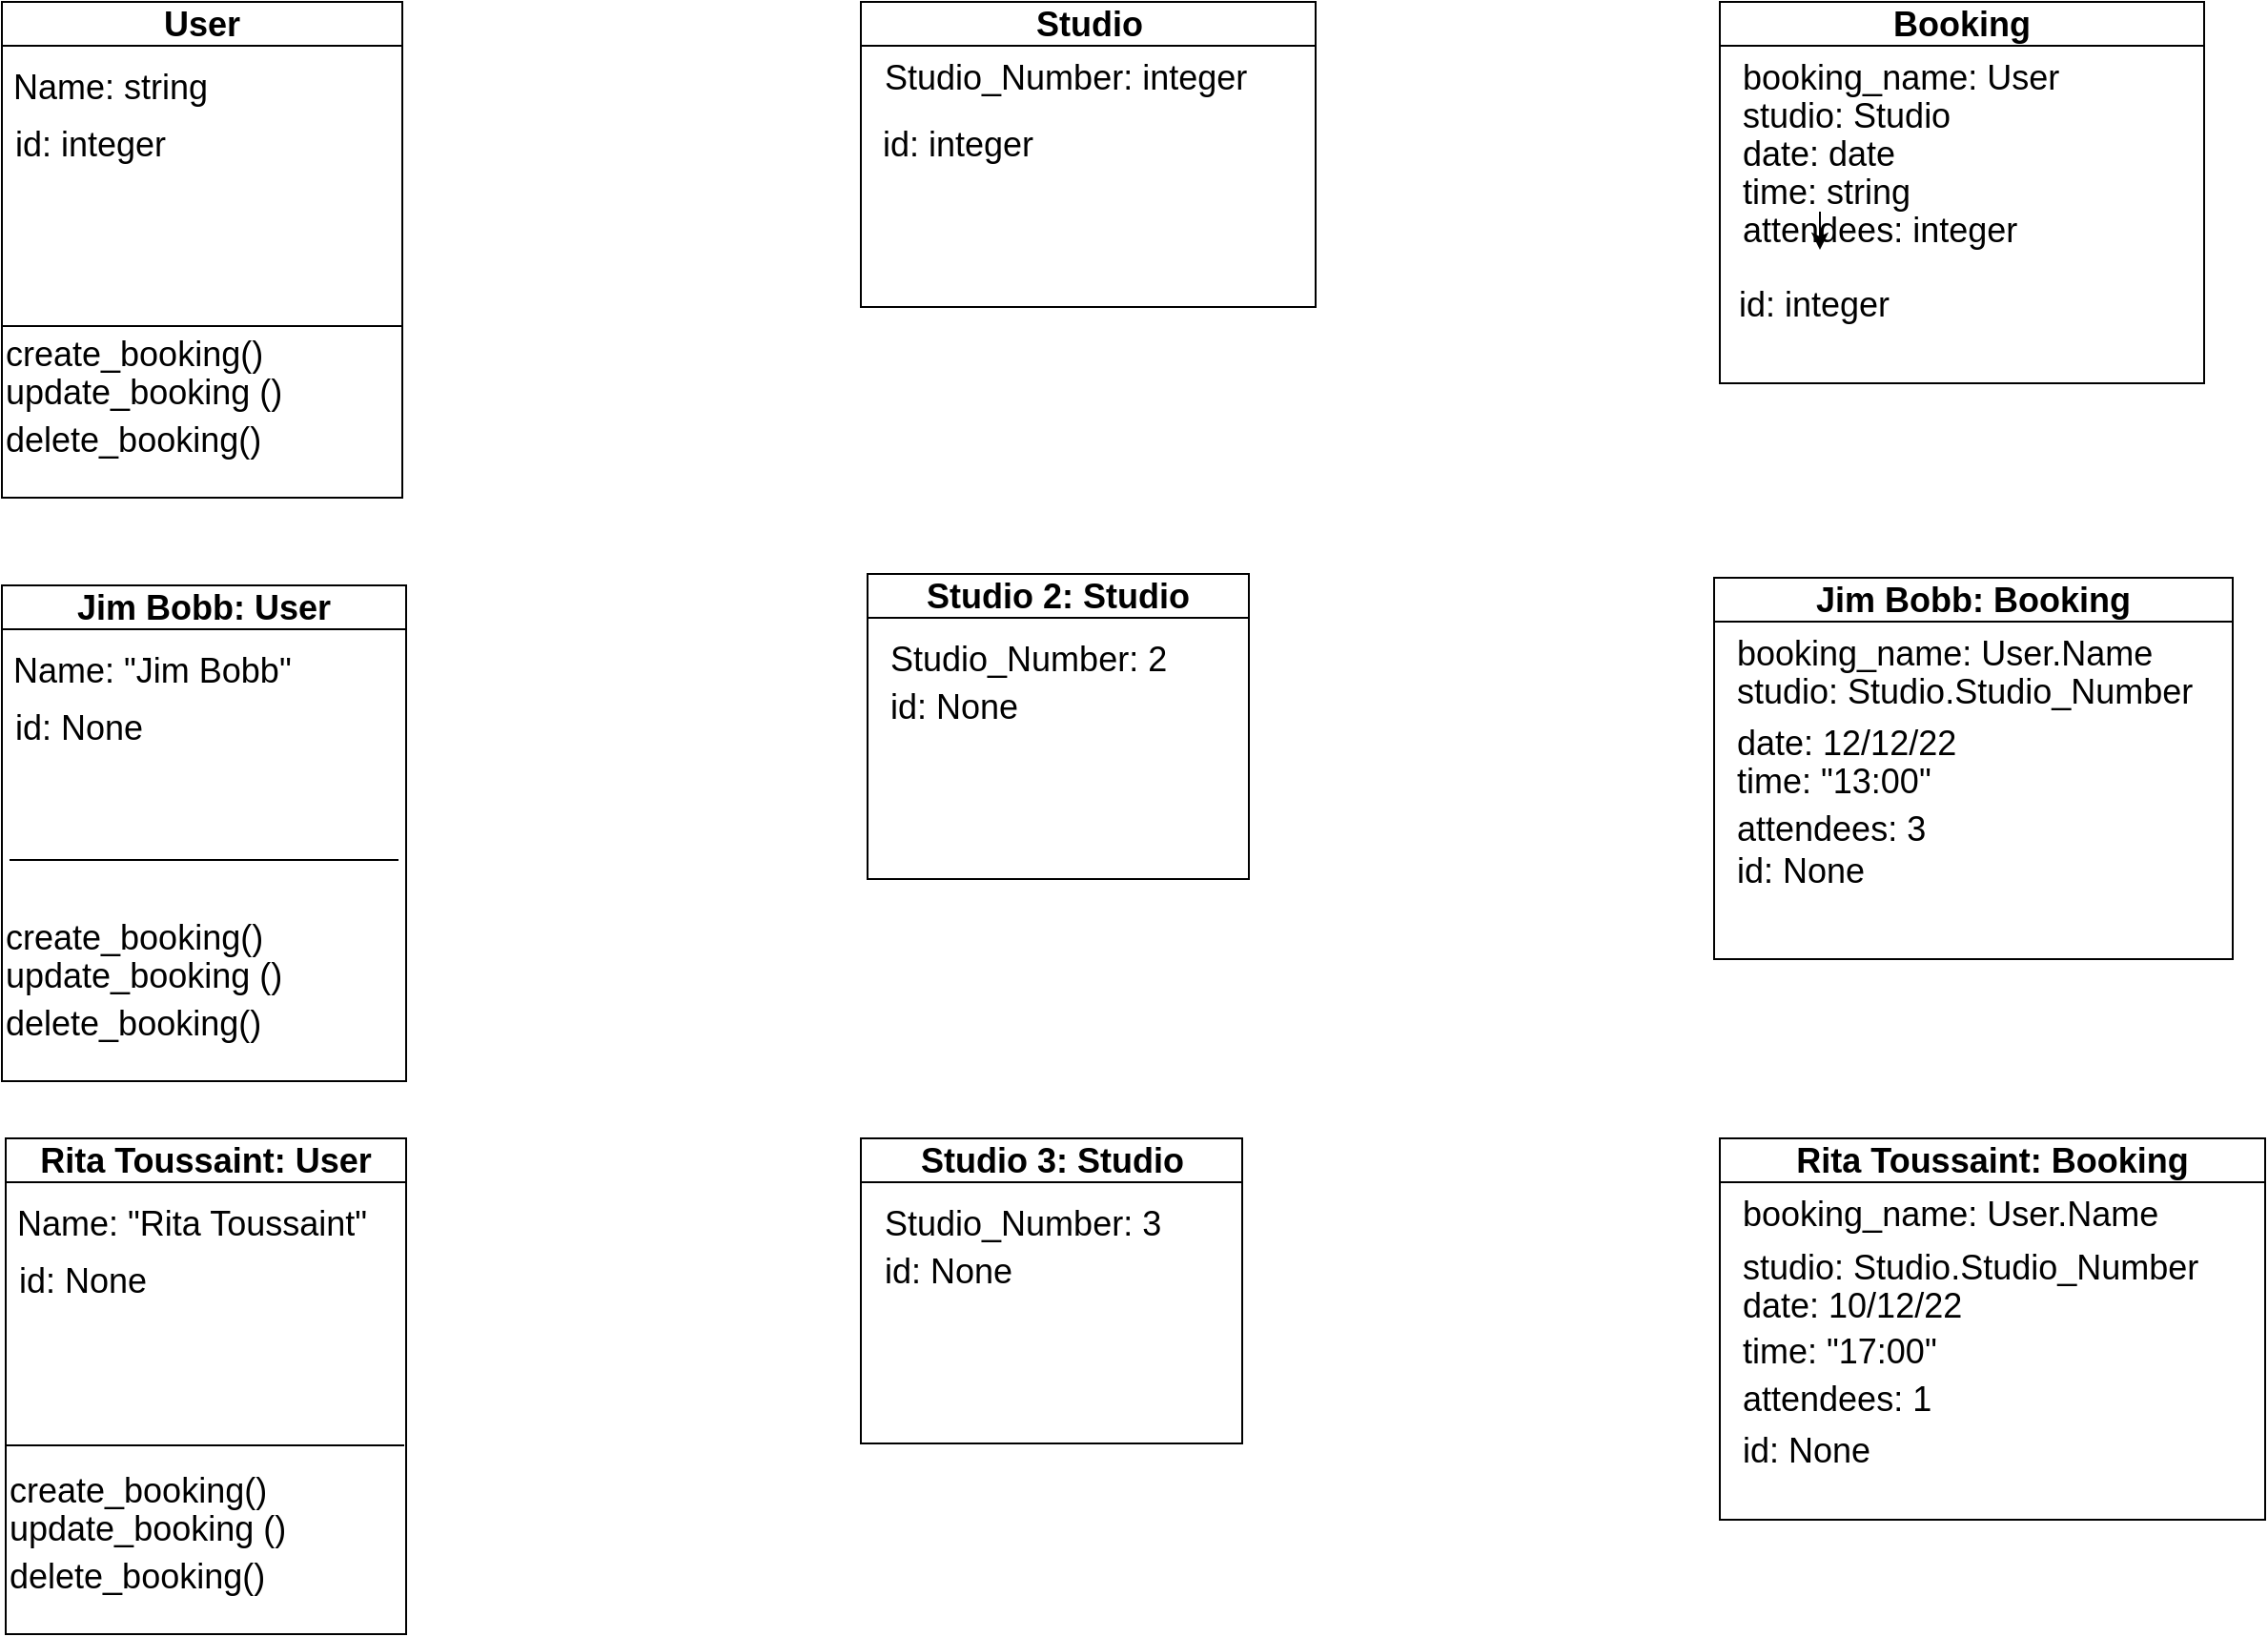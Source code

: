 <mxfile version="20.6.0" type="github">
  <diagram id="C5RBs43oDa-KdzZeNtuy" name="Page-1">
    <mxGraphModel dx="925" dy="487" grid="0" gridSize="10" guides="1" tooltips="1" connect="1" arrows="1" fold="1" page="1" pageScale="1" pageWidth="1369" pageHeight="960" math="0" shadow="0">
      <root>
        <mxCell id="WIyWlLk6GJQsqaUBKTNV-0" />
        <mxCell id="WIyWlLk6GJQsqaUBKTNV-1" parent="WIyWlLk6GJQsqaUBKTNV-0" />
        <mxCell id="b5-lC_gH31U_IA7LsAaC-8" value="Studio" style="swimlane;whiteSpace=wrap;html=1;fillColor=none;fontSize=18;" parent="WIyWlLk6GJQsqaUBKTNV-1" vertex="1">
          <mxGeometry x="584.5" y="102" width="238.5" height="160" as="geometry" />
        </mxCell>
        <mxCell id="CqU7CqtS4Uw52eYwygqq-0" value="" style="group;fontSize=18;whiteSpace=wrap;" parent="b5-lC_gH31U_IA7LsAaC-8" vertex="1" connectable="0">
          <mxGeometry x="9" y="30" width="203" height="60" as="geometry" />
        </mxCell>
        <mxCell id="b5-lC_gH31U_IA7LsAaC-9" value="Studio_Number: integer" style="text;html=1;strokeColor=none;fillColor=none;align=left;verticalAlign=middle;whiteSpace=wrap;rounded=0;fontSize=18;" parent="CqU7CqtS4Uw52eYwygqq-0" vertex="1">
          <mxGeometry x="1" width="202" height="20" as="geometry" />
        </mxCell>
        <mxCell id="b5-lC_gH31U_IA7LsAaC-19" value="id: integer" style="text;html=1;strokeColor=none;fillColor=none;align=left;verticalAlign=middle;whiteSpace=wrap;rounded=0;fontSize=18;" parent="CqU7CqtS4Uw52eYwygqq-0" vertex="1">
          <mxGeometry y="30" width="170" height="30" as="geometry" />
        </mxCell>
        <mxCell id="b5-lC_gH31U_IA7LsAaC-13" value="Booking" style="swimlane;whiteSpace=wrap;html=1;fillColor=none;fontSize=18;" parent="WIyWlLk6GJQsqaUBKTNV-1" vertex="1">
          <mxGeometry x="1035" y="102" width="254" height="200" as="geometry" />
        </mxCell>
        <mxCell id="b5-lC_gH31U_IA7LsAaC-14" value="booking_name: User" style="text;html=1;strokeColor=none;fillColor=none;align=left;verticalAlign=middle;whiteSpace=wrap;rounded=0;fontSize=18;" parent="b5-lC_gH31U_IA7LsAaC-13" vertex="1">
          <mxGeometry x="10" y="30" width="196" height="20" as="geometry" />
        </mxCell>
        <mxCell id="b5-lC_gH31U_IA7LsAaC-15" value="studio: Studio" style="text;html=1;strokeColor=none;fillColor=none;align=left;verticalAlign=middle;whiteSpace=wrap;rounded=0;fontSize=18;" parent="b5-lC_gH31U_IA7LsAaC-13" vertex="1">
          <mxGeometry x="10" y="50" width="170" height="20" as="geometry" />
        </mxCell>
        <mxCell id="b5-lC_gH31U_IA7LsAaC-16" value="date: date" style="text;html=1;strokeColor=none;fillColor=none;align=left;verticalAlign=middle;whiteSpace=wrap;rounded=0;fontSize=18;" parent="b5-lC_gH31U_IA7LsAaC-13" vertex="1">
          <mxGeometry x="10" y="70" width="170" height="20" as="geometry" />
        </mxCell>
        <mxCell id="b5-lC_gH31U_IA7LsAaC-17" value="time: string" style="text;html=1;strokeColor=none;fillColor=none;align=left;verticalAlign=middle;whiteSpace=wrap;rounded=0;fontSize=18;" parent="b5-lC_gH31U_IA7LsAaC-13" vertex="1">
          <mxGeometry x="10" y="90" width="170" height="20" as="geometry" />
        </mxCell>
        <mxCell id="b5-lC_gH31U_IA7LsAaC-18" value="id: integer" style="text;html=1;strokeColor=none;fillColor=none;align=left;verticalAlign=middle;whiteSpace=wrap;rounded=0;fontSize=18;" parent="b5-lC_gH31U_IA7LsAaC-13" vertex="1">
          <mxGeometry x="8" y="144" width="170" height="30" as="geometry" />
        </mxCell>
        <mxCell id="b5-lC_gH31U_IA7LsAaC-66" value="attendees: integer" style="text;html=1;strokeColor=none;fillColor=none;align=left;verticalAlign=middle;whiteSpace=wrap;rounded=0;fontSize=18;" parent="b5-lC_gH31U_IA7LsAaC-13" vertex="1">
          <mxGeometry x="10" y="110" width="170" height="20" as="geometry" />
        </mxCell>
        <mxCell id="CqU7CqtS4Uw52eYwygqq-2" style="edgeStyle=orthogonalEdgeStyle;rounded=0;orthogonalLoop=1;jettySize=auto;html=1;exitX=0.25;exitY=0;exitDx=0;exitDy=0;entryX=0.25;entryY=1;entryDx=0;entryDy=0;fontSize=18;" parent="b5-lC_gH31U_IA7LsAaC-13" source="b5-lC_gH31U_IA7LsAaC-66" target="b5-lC_gH31U_IA7LsAaC-66" edge="1">
          <mxGeometry relative="1" as="geometry" />
        </mxCell>
        <mxCell id="b5-lC_gH31U_IA7LsAaC-20" value="User" style="swimlane;whiteSpace=wrap;html=1;fillColor=none;fontSize=18;" parent="WIyWlLk6GJQsqaUBKTNV-1" vertex="1">
          <mxGeometry x="134" y="102" width="210" height="260" as="geometry" />
        </mxCell>
        <mxCell id="b5-lC_gH31U_IA7LsAaC-24" value="" style="endArrow=none;html=1;rounded=0;fontSize=18;" parent="b5-lC_gH31U_IA7LsAaC-20" edge="1">
          <mxGeometry width="50" height="50" relative="1" as="geometry">
            <mxPoint x="10" y="170" as="sourcePoint" />
            <mxPoint x="210" y="170" as="targetPoint" />
            <Array as="points">
              <mxPoint y="170" />
            </Array>
          </mxGeometry>
        </mxCell>
        <mxCell id="b5-lC_gH31U_IA7LsAaC-25" value="&amp;nbsp;id: integer" style="text;html=1;strokeColor=none;fillColor=none;align=left;verticalAlign=middle;whiteSpace=wrap;rounded=0;fontSize=18;" parent="b5-lC_gH31U_IA7LsAaC-20" vertex="1">
          <mxGeometry y="60" width="210" height="30" as="geometry" />
        </mxCell>
        <mxCell id="b5-lC_gH31U_IA7LsAaC-1" value="Name: string" style="text;strokeColor=none;fillColor=none;align=left;verticalAlign=middle;spacingLeft=4;spacingRight=4;overflow=hidden;points=[[0,0.5],[1,0.5]];portConstraint=eastwest;rotatable=0;whiteSpace=wrap;html=1;fontSize=18;" parent="b5-lC_gH31U_IA7LsAaC-20" vertex="1">
          <mxGeometry y="30" width="210" height="30" as="geometry" />
        </mxCell>
        <mxCell id="b5-lC_gH31U_IA7LsAaC-5" value="create_booking()" style="text;html=1;strokeColor=none;fillColor=none;align=left;verticalAlign=middle;whiteSpace=wrap;rounded=0;fontSize=18;" parent="b5-lC_gH31U_IA7LsAaC-20" vertex="1">
          <mxGeometry y="175" width="210" height="20" as="geometry" />
        </mxCell>
        <mxCell id="b5-lC_gH31U_IA7LsAaC-6" value="update_booking ()" style="text;html=1;strokeColor=none;fillColor=none;align=left;verticalAlign=middle;whiteSpace=wrap;rounded=0;fontSize=18;" parent="b5-lC_gH31U_IA7LsAaC-20" vertex="1">
          <mxGeometry y="200" width="210" height="10" as="geometry" />
        </mxCell>
        <mxCell id="b5-lC_gH31U_IA7LsAaC-7" value="delete_booking()" style="text;html=1;strokeColor=none;fillColor=none;align=left;verticalAlign=middle;whiteSpace=wrap;rounded=0;fontSize=18;" parent="b5-lC_gH31U_IA7LsAaC-20" vertex="1">
          <mxGeometry y="220" width="200" height="20" as="geometry" />
        </mxCell>
        <mxCell id="b5-lC_gH31U_IA7LsAaC-26" value="Jim Bobb: User" style="swimlane;whiteSpace=wrap;html=1;fillColor=none;fontSize=18;" parent="WIyWlLk6GJQsqaUBKTNV-1" vertex="1">
          <mxGeometry x="134" y="408" width="212" height="260" as="geometry" />
        </mxCell>
        <mxCell id="b5-lC_gH31U_IA7LsAaC-28" value="&amp;nbsp;id: None" style="text;html=1;strokeColor=none;fillColor=none;align=left;verticalAlign=middle;whiteSpace=wrap;rounded=0;fontSize=18;" parent="b5-lC_gH31U_IA7LsAaC-26" vertex="1">
          <mxGeometry y="60" width="210" height="30" as="geometry" />
        </mxCell>
        <mxCell id="b5-lC_gH31U_IA7LsAaC-29" value="Name: &quot;Jim Bobb&quot;" style="text;strokeColor=none;fillColor=none;align=left;verticalAlign=middle;spacingLeft=4;spacingRight=4;overflow=hidden;points=[[0,0.5],[1,0.5]];portConstraint=eastwest;rotatable=0;whiteSpace=wrap;html=1;fontSize=18;" parent="b5-lC_gH31U_IA7LsAaC-26" vertex="1">
          <mxGeometry y="30" width="210" height="30" as="geometry" />
        </mxCell>
        <mxCell id="b5-lC_gH31U_IA7LsAaC-32" value="create_booking()" style="text;html=1;strokeColor=none;fillColor=none;align=left;verticalAlign=middle;whiteSpace=wrap;rounded=0;fontSize=18;" parent="b5-lC_gH31U_IA7LsAaC-26" vertex="1">
          <mxGeometry y="175" width="210" height="20" as="geometry" />
        </mxCell>
        <mxCell id="b5-lC_gH31U_IA7LsAaC-33" value="update_booking ()" style="text;html=1;strokeColor=none;fillColor=none;align=left;verticalAlign=middle;whiteSpace=wrap;rounded=0;fontSize=18;" parent="b5-lC_gH31U_IA7LsAaC-26" vertex="1">
          <mxGeometry y="200" width="210" height="10" as="geometry" />
        </mxCell>
        <mxCell id="b5-lC_gH31U_IA7LsAaC-34" value="delete_booking()" style="text;html=1;strokeColor=none;fillColor=none;align=left;verticalAlign=middle;whiteSpace=wrap;rounded=0;fontSize=18;" parent="b5-lC_gH31U_IA7LsAaC-26" vertex="1">
          <mxGeometry y="220" width="200" height="20" as="geometry" />
        </mxCell>
        <mxCell id="ALE-mpcOxD5U2mF2zTeb-1" value="" style="endArrow=none;html=1;rounded=0;" edge="1" parent="b5-lC_gH31U_IA7LsAaC-26">
          <mxGeometry width="50" height="50" relative="1" as="geometry">
            <mxPoint x="4" y="144" as="sourcePoint" />
            <mxPoint x="208" y="144" as="targetPoint" />
          </mxGeometry>
        </mxCell>
        <mxCell id="b5-lC_gH31U_IA7LsAaC-35" value="Studio 2: Studio" style="swimlane;whiteSpace=wrap;html=1;fillColor=none;fontSize=18;" parent="WIyWlLk6GJQsqaUBKTNV-1" vertex="1">
          <mxGeometry x="588" y="402" width="200" height="160" as="geometry" />
        </mxCell>
        <mxCell id="b5-lC_gH31U_IA7LsAaC-36" value="Studio_Number: 2" style="text;html=1;strokeColor=none;fillColor=none;align=left;verticalAlign=middle;whiteSpace=wrap;rounded=0;fontSize=18;" parent="b5-lC_gH31U_IA7LsAaC-35" vertex="1">
          <mxGeometry x="10" y="30" width="170" height="30" as="geometry" />
        </mxCell>
        <mxCell id="b5-lC_gH31U_IA7LsAaC-39" value="id: None" style="text;html=1;strokeColor=none;fillColor=none;align=left;verticalAlign=middle;whiteSpace=wrap;rounded=0;fontSize=18;" parent="b5-lC_gH31U_IA7LsAaC-35" vertex="1">
          <mxGeometry x="10" y="60" width="170" height="20" as="geometry" />
        </mxCell>
        <mxCell id="b5-lC_gH31U_IA7LsAaC-40" value="Jim Bobb: Booking" style="swimlane;whiteSpace=wrap;html=1;fillColor=none;fontSize=18;" parent="WIyWlLk6GJQsqaUBKTNV-1" vertex="1">
          <mxGeometry x="1032" y="404" width="272" height="200" as="geometry" />
        </mxCell>
        <mxCell id="b5-lC_gH31U_IA7LsAaC-41" value="booking_name: User.Name" style="text;html=1;strokeColor=none;fillColor=none;align=left;verticalAlign=middle;whiteSpace=wrap;rounded=0;fontSize=18;" parent="b5-lC_gH31U_IA7LsAaC-40" vertex="1">
          <mxGeometry x="10" y="30" width="228" height="20" as="geometry" />
        </mxCell>
        <mxCell id="b5-lC_gH31U_IA7LsAaC-42" value="studio: Studio.Studio_Number" style="text;html=1;strokeColor=none;fillColor=none;align=left;verticalAlign=middle;whiteSpace=wrap;rounded=0;fontSize=18;" parent="b5-lC_gH31U_IA7LsAaC-40" vertex="1">
          <mxGeometry x="10" y="50" width="245" height="20" as="geometry" />
        </mxCell>
        <mxCell id="b5-lC_gH31U_IA7LsAaC-43" value="date: 12/12/22" style="text;html=1;strokeColor=none;fillColor=none;align=left;verticalAlign=middle;whiteSpace=wrap;rounded=0;fontSize=18;" parent="b5-lC_gH31U_IA7LsAaC-40" vertex="1">
          <mxGeometry x="10" y="77" width="170" height="20" as="geometry" />
        </mxCell>
        <mxCell id="b5-lC_gH31U_IA7LsAaC-44" value="time: &quot;13:00&quot;" style="text;html=1;strokeColor=none;fillColor=none;align=left;verticalAlign=middle;whiteSpace=wrap;rounded=0;fontSize=18;" parent="b5-lC_gH31U_IA7LsAaC-40" vertex="1">
          <mxGeometry x="10" y="97" width="170" height="20" as="geometry" />
        </mxCell>
        <mxCell id="b5-lC_gH31U_IA7LsAaC-45" value="id: None" style="text;html=1;strokeColor=none;fillColor=none;align=left;verticalAlign=middle;whiteSpace=wrap;rounded=0;fontSize=18;" parent="b5-lC_gH31U_IA7LsAaC-40" vertex="1">
          <mxGeometry x="10" y="146" width="170" height="15" as="geometry" />
        </mxCell>
        <mxCell id="b5-lC_gH31U_IA7LsAaC-67" value="attendees: 3" style="text;html=1;strokeColor=none;fillColor=none;align=left;verticalAlign=middle;whiteSpace=wrap;rounded=0;fontSize=18;" parent="b5-lC_gH31U_IA7LsAaC-40" vertex="1">
          <mxGeometry x="10" y="124" width="170" height="15" as="geometry" />
        </mxCell>
        <mxCell id="b5-lC_gH31U_IA7LsAaC-68" value="Rita Toussaint: User" style="swimlane;whiteSpace=wrap;html=1;fillColor=none;fontSize=18;" parent="WIyWlLk6GJQsqaUBKTNV-1" vertex="1">
          <mxGeometry x="136" y="698" width="210" height="260" as="geometry" />
        </mxCell>
        <mxCell id="b5-lC_gH31U_IA7LsAaC-70" value="&amp;nbsp;id: None" style="text;html=1;strokeColor=none;fillColor=none;align=left;verticalAlign=middle;whiteSpace=wrap;rounded=0;fontSize=18;" parent="b5-lC_gH31U_IA7LsAaC-68" vertex="1">
          <mxGeometry y="60" width="210" height="30" as="geometry" />
        </mxCell>
        <mxCell id="b5-lC_gH31U_IA7LsAaC-71" value="Name: &quot;Rita Toussaint&quot;" style="text;strokeColor=none;fillColor=none;align=left;verticalAlign=middle;spacingLeft=4;spacingRight=4;overflow=hidden;points=[[0,0.5],[1,0.5]];portConstraint=eastwest;rotatable=0;whiteSpace=wrap;html=1;fontSize=18;" parent="b5-lC_gH31U_IA7LsAaC-68" vertex="1">
          <mxGeometry y="30" width="210" height="30" as="geometry" />
        </mxCell>
        <mxCell id="b5-lC_gH31U_IA7LsAaC-74" value="create_booking()" style="text;html=1;strokeColor=none;fillColor=none;align=left;verticalAlign=middle;whiteSpace=wrap;rounded=0;fontSize=18;" parent="b5-lC_gH31U_IA7LsAaC-68" vertex="1">
          <mxGeometry y="175" width="210" height="20" as="geometry" />
        </mxCell>
        <mxCell id="b5-lC_gH31U_IA7LsAaC-75" value="update_booking ()" style="text;html=1;strokeColor=none;fillColor=none;align=left;verticalAlign=middle;whiteSpace=wrap;rounded=0;fontSize=18;" parent="b5-lC_gH31U_IA7LsAaC-68" vertex="1">
          <mxGeometry y="200" width="210" height="10" as="geometry" />
        </mxCell>
        <mxCell id="b5-lC_gH31U_IA7LsAaC-76" value="delete_booking()" style="text;html=1;strokeColor=none;fillColor=none;align=left;verticalAlign=middle;whiteSpace=wrap;rounded=0;fontSize=18;" parent="b5-lC_gH31U_IA7LsAaC-68" vertex="1">
          <mxGeometry y="220" width="200" height="20" as="geometry" />
        </mxCell>
        <mxCell id="CqU7CqtS4Uw52eYwygqq-1" value="" style="endArrow=none;html=1;rounded=0;fontSize=18;" parent="b5-lC_gH31U_IA7LsAaC-68" edge="1">
          <mxGeometry width="50" height="50" relative="1" as="geometry">
            <mxPoint y="161" as="sourcePoint" />
            <mxPoint x="209" y="161" as="targetPoint" />
          </mxGeometry>
        </mxCell>
        <mxCell id="b5-lC_gH31U_IA7LsAaC-77" value="Studio 3: Studio" style="swimlane;whiteSpace=wrap;html=1;fillColor=none;fontSize=18;" parent="WIyWlLk6GJQsqaUBKTNV-1" vertex="1">
          <mxGeometry x="584.5" y="698" width="200" height="160" as="geometry" />
        </mxCell>
        <mxCell id="b5-lC_gH31U_IA7LsAaC-78" value="Studio_Number: 3" style="text;html=1;strokeColor=none;fillColor=none;align=left;verticalAlign=middle;whiteSpace=wrap;rounded=0;fontSize=18;" parent="b5-lC_gH31U_IA7LsAaC-77" vertex="1">
          <mxGeometry x="10" y="30" width="170" height="30" as="geometry" />
        </mxCell>
        <mxCell id="b5-lC_gH31U_IA7LsAaC-81" value="id: None" style="text;html=1;strokeColor=none;fillColor=none;align=left;verticalAlign=middle;whiteSpace=wrap;rounded=0;fontSize=18;" parent="b5-lC_gH31U_IA7LsAaC-77" vertex="1">
          <mxGeometry x="10" y="60" width="170" height="20" as="geometry" />
        </mxCell>
        <mxCell id="b5-lC_gH31U_IA7LsAaC-82" value="Rita Toussaint: Booking" style="swimlane;whiteSpace=wrap;html=1;fillColor=none;fontSize=18;" parent="WIyWlLk6GJQsqaUBKTNV-1" vertex="1">
          <mxGeometry x="1035" y="698" width="286" height="200" as="geometry" />
        </mxCell>
        <mxCell id="b5-lC_gH31U_IA7LsAaC-83" value="booking_name: User.Name" style="text;html=1;strokeColor=none;fillColor=none;align=left;verticalAlign=middle;whiteSpace=wrap;rounded=0;fontSize=18;" parent="b5-lC_gH31U_IA7LsAaC-82" vertex="1">
          <mxGeometry x="10" y="30" width="276" height="20" as="geometry" />
        </mxCell>
        <mxCell id="b5-lC_gH31U_IA7LsAaC-84" value="studio: Studio.Studio_Number" style="text;html=1;strokeColor=none;fillColor=none;align=left;verticalAlign=middle;whiteSpace=wrap;rounded=0;fontSize=18;" parent="b5-lC_gH31U_IA7LsAaC-82" vertex="1">
          <mxGeometry x="10" y="58" width="252" height="20" as="geometry" />
        </mxCell>
        <mxCell id="b5-lC_gH31U_IA7LsAaC-85" value="date: 10/12/22" style="text;html=1;strokeColor=none;fillColor=none;align=left;verticalAlign=middle;whiteSpace=wrap;rounded=0;fontSize=18;" parent="b5-lC_gH31U_IA7LsAaC-82" vertex="1">
          <mxGeometry x="10" y="78" width="170" height="20" as="geometry" />
        </mxCell>
        <mxCell id="b5-lC_gH31U_IA7LsAaC-86" value="time: &quot;17:00&quot;" style="text;html=1;strokeColor=none;fillColor=none;align=left;verticalAlign=middle;whiteSpace=wrap;rounded=0;fontSize=18;" parent="b5-lC_gH31U_IA7LsAaC-82" vertex="1">
          <mxGeometry x="10" y="102" width="170" height="20" as="geometry" />
        </mxCell>
        <mxCell id="b5-lC_gH31U_IA7LsAaC-87" value="id: None" style="text;html=1;strokeColor=none;fillColor=none;align=left;verticalAlign=middle;whiteSpace=wrap;rounded=0;fontSize=18;" parent="b5-lC_gH31U_IA7LsAaC-82" vertex="1">
          <mxGeometry x="10" y="154" width="170" height="20" as="geometry" />
        </mxCell>
        <mxCell id="b5-lC_gH31U_IA7LsAaC-88" value="attendees: 1" style="text;html=1;strokeColor=none;fillColor=none;align=left;verticalAlign=middle;whiteSpace=wrap;rounded=0;fontSize=18;" parent="b5-lC_gH31U_IA7LsAaC-82" vertex="1">
          <mxGeometry x="10" y="129" width="170" height="15" as="geometry" />
        </mxCell>
      </root>
    </mxGraphModel>
  </diagram>
</mxfile>
